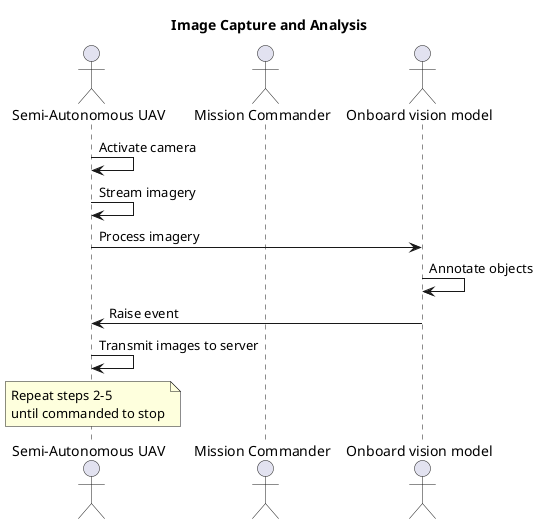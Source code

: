 @startuml
title "Image Capture and Analysis"

actor "Semi-Autonomous UAV" as UAV
actor "Mission Commander" as Commander
actor "Onboard vision model" as VisionModel

UAV -> UAV: Activate camera
UAV -> UAV: Stream imagery
UAV -> VisionModel: Process imagery
VisionModel -> VisionModel: Annotate objects
VisionModel -> UAV: Raise event
UAV -> UAV: Transmit images to server

note over UAV: Repeat steps 2-5\nuntil commanded to stop

@enduml
